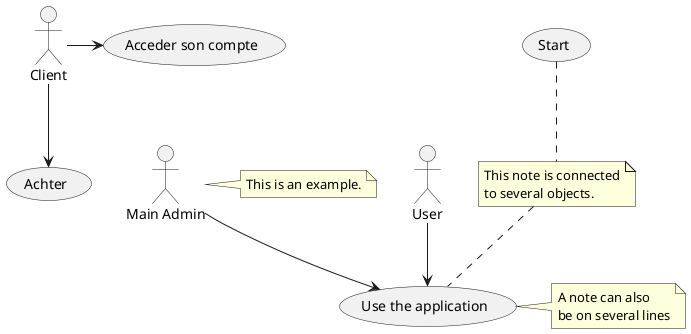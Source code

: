 @startuml
:Main Admin: as Admin
(Use the application) as (Use)

Client  as client

(Achter)  as (acheter)

client --> (acheter)
client -> (Acceder son compte)


User --> (Use)


Admin --> (Use)

note right of Admin : This is an example.

note right of (Use)
A note can also
be on several lines
end note

note "This note is connected\nto several objects." as N2
(Start) .. N2
N2 .. (Use)
@enduml
